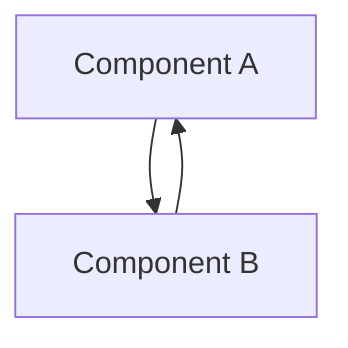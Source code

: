 graph TD
    A["Component A"] --> B["Component B"]
    B["Component B"] --> A["Component A"]
    class A validStyle
    class B validStyle